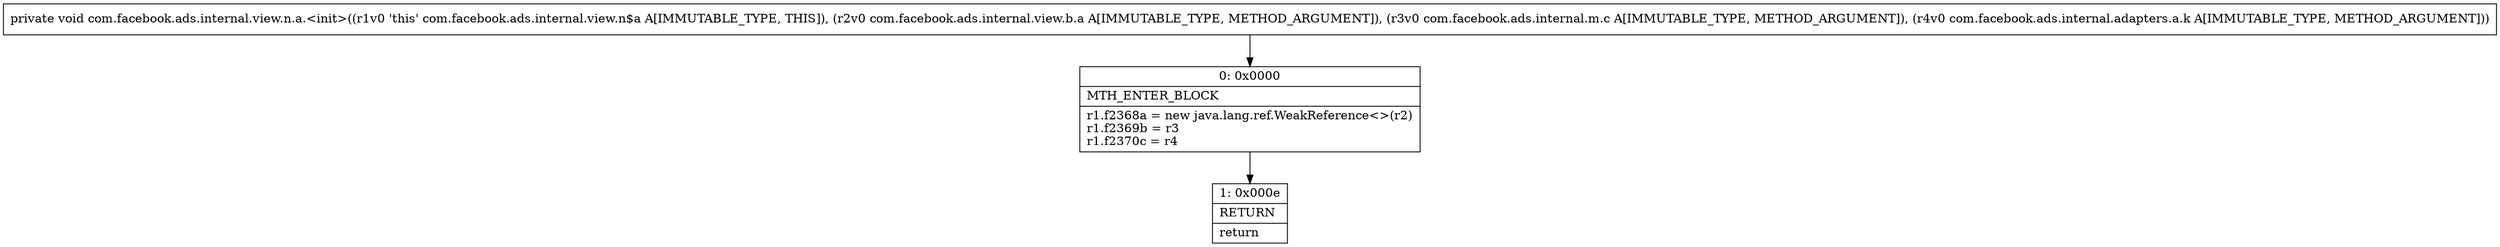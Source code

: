 digraph "CFG forcom.facebook.ads.internal.view.n.a.\<init\>(Lcom\/facebook\/ads\/internal\/view\/b\/a;Lcom\/facebook\/ads\/internal\/m\/c;Lcom\/facebook\/ads\/internal\/adapters\/a\/k;)V" {
Node_0 [shape=record,label="{0\:\ 0x0000|MTH_ENTER_BLOCK\l|r1.f2368a = new java.lang.ref.WeakReference\<\>(r2)\lr1.f2369b = r3\lr1.f2370c = r4\l}"];
Node_1 [shape=record,label="{1\:\ 0x000e|RETURN\l|return\l}"];
MethodNode[shape=record,label="{private void com.facebook.ads.internal.view.n.a.\<init\>((r1v0 'this' com.facebook.ads.internal.view.n$a A[IMMUTABLE_TYPE, THIS]), (r2v0 com.facebook.ads.internal.view.b.a A[IMMUTABLE_TYPE, METHOD_ARGUMENT]), (r3v0 com.facebook.ads.internal.m.c A[IMMUTABLE_TYPE, METHOD_ARGUMENT]), (r4v0 com.facebook.ads.internal.adapters.a.k A[IMMUTABLE_TYPE, METHOD_ARGUMENT])) }"];
MethodNode -> Node_0;
Node_0 -> Node_1;
}

